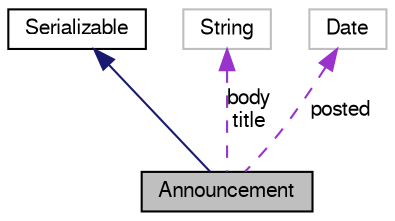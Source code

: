 digraph G
{
  bgcolor="transparent";
  edge [fontname="FreeSans",fontsize=10,labelfontname="FreeSans",labelfontsize=10];
  node [fontname="FreeSans",fontsize=10,shape=record];
  Node1 [label="Announcement",height=0.2,width=0.4,color="black", fillcolor="grey75", style="filled" fontcolor="black"];
  Node2 -> Node1 [dir=back,color="midnightblue",fontsize=10,style="solid"];
  Node2 [label="Serializable",height=0.2,width=0.4,color="black",URL="$classSerializable.html"];
  Node3 -> Node1 [dir=back,color="darkorchid3",fontsize=10,style="dashed",label="body\ntitle"];
  Node3 [label="String",height=0.2,width=0.4,color="grey75"];
  Node4 -> Node1 [dir=back,color="darkorchid3",fontsize=10,style="dashed",label="posted"];
  Node4 [label="Date",height=0.2,width=0.4,color="grey75"];
}
